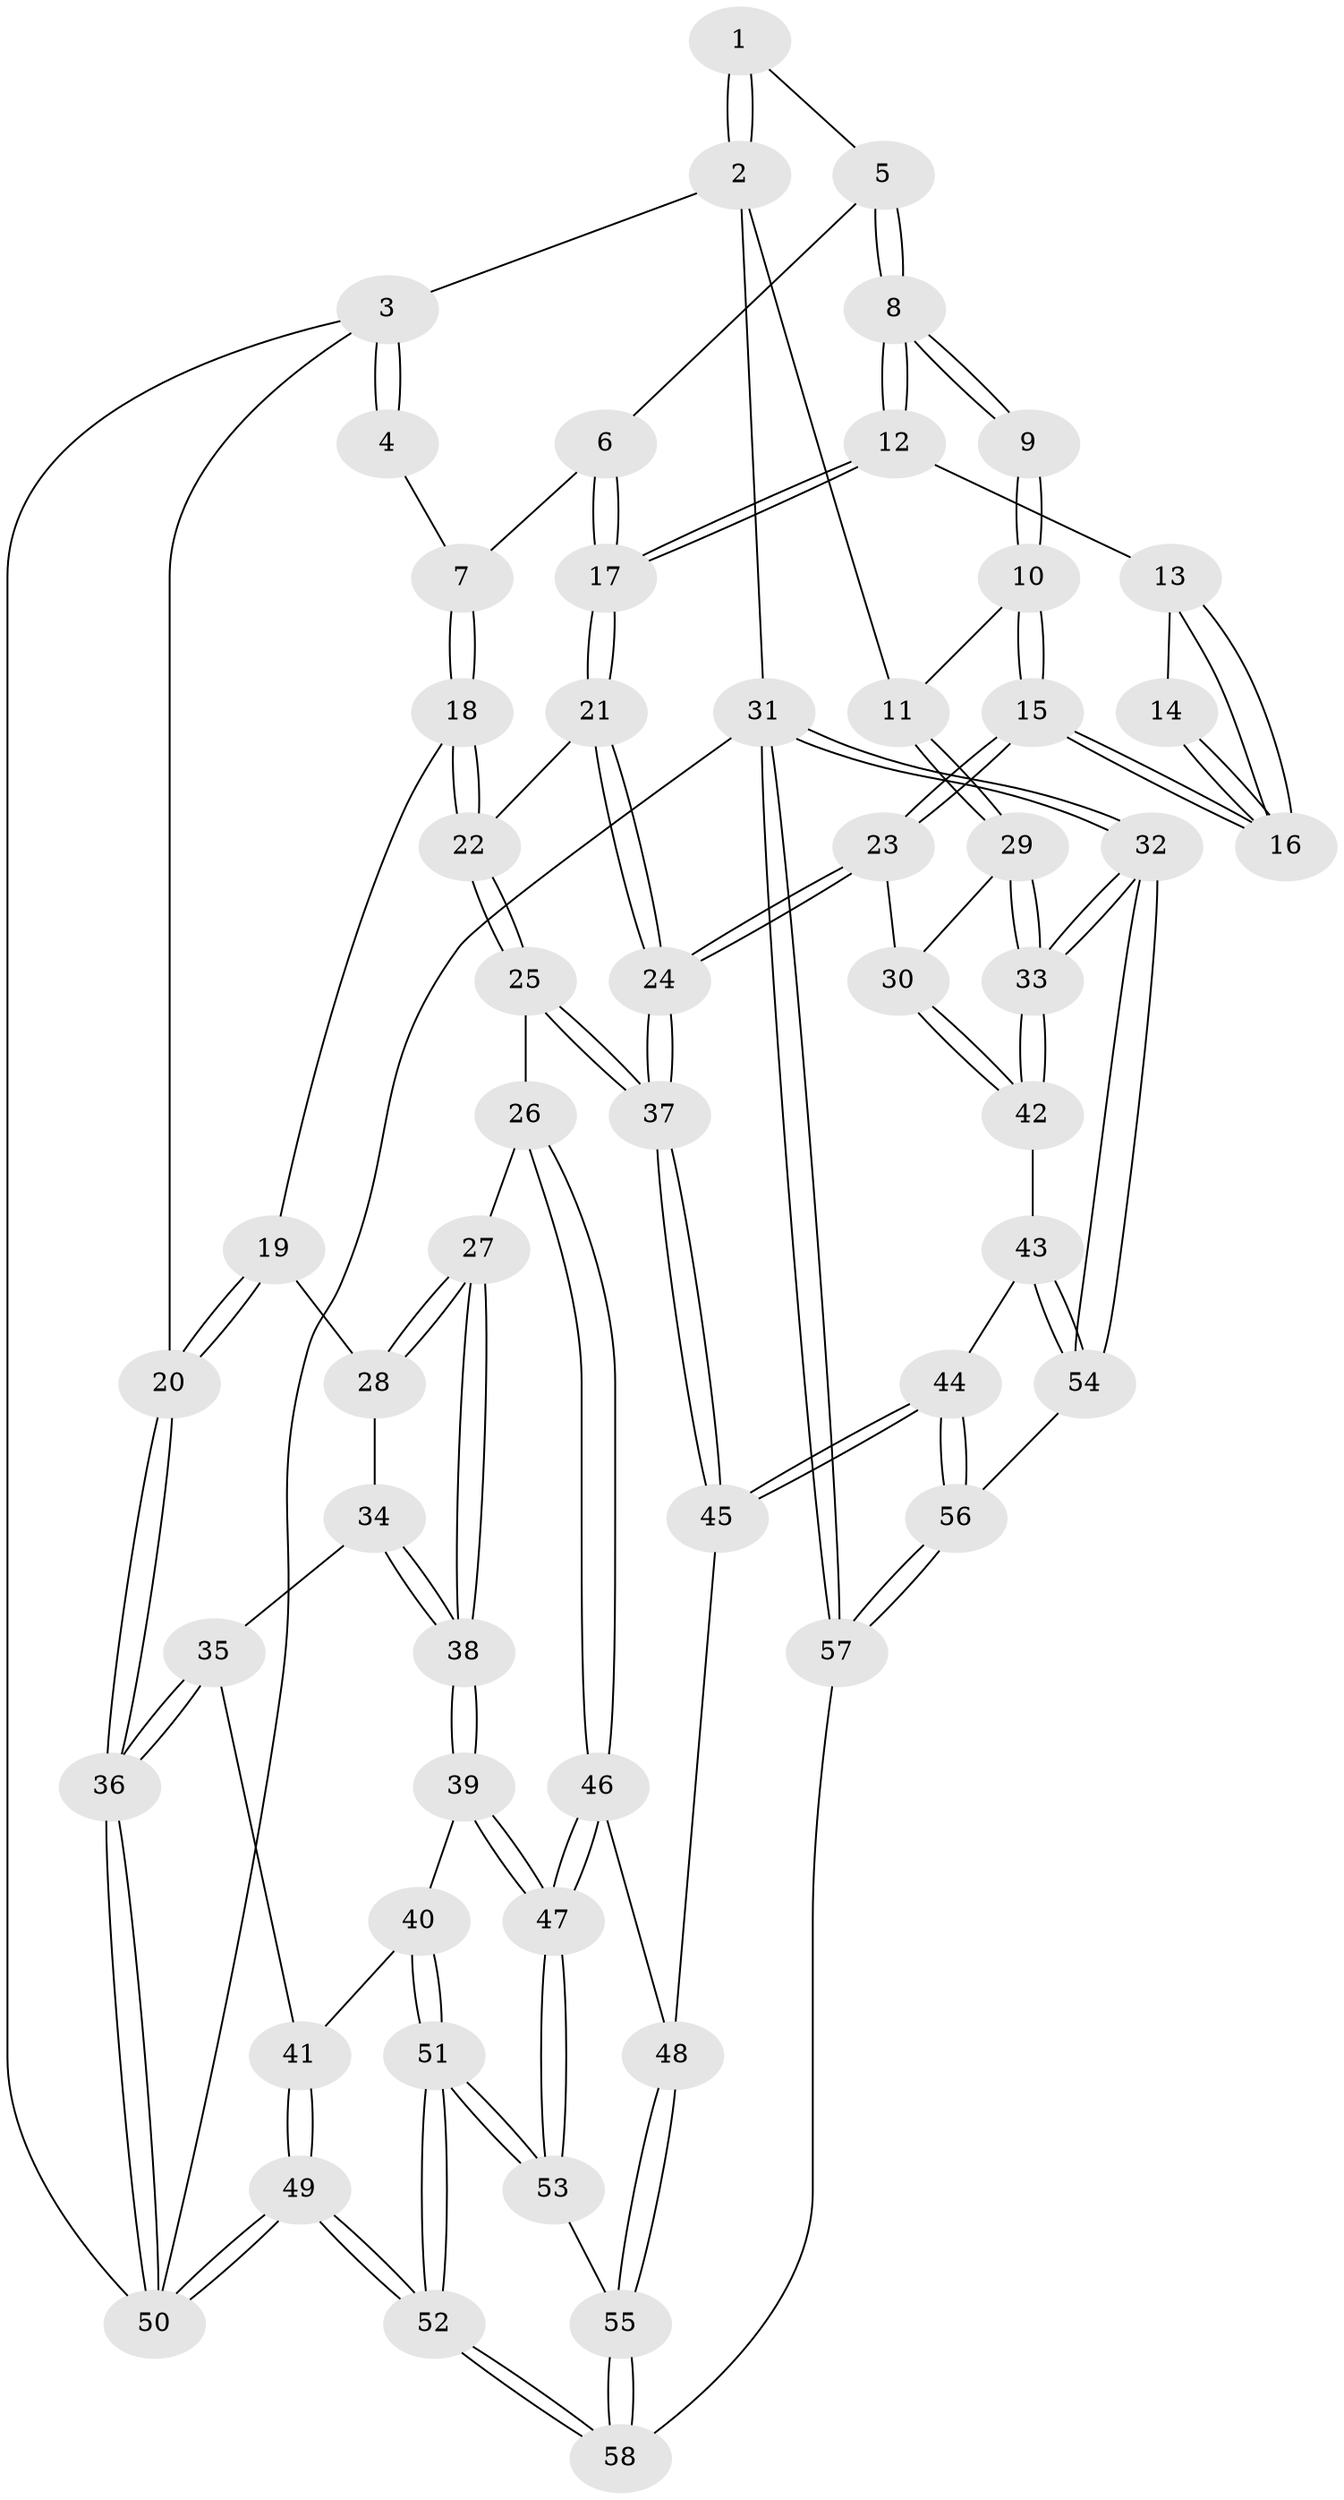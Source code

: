 // coarse degree distribution, {2: 0.1111111111111111, 5: 0.2222222222222222, 4: 0.3333333333333333, 3: 0.3333333333333333}
// Generated by graph-tools (version 1.1) at 2025/38/03/04/25 23:38:22]
// undirected, 58 vertices, 142 edges
graph export_dot {
  node [color=gray90,style=filled];
  1 [pos="+0.47222351769823284+0"];
  2 [pos="+1+0"];
  3 [pos="+0+0"];
  4 [pos="+0.08609608711058353+0"];
  5 [pos="+0.5127721070275748+0.0835444714817868"];
  6 [pos="+0.24393611805883533+0.18514551277589725"];
  7 [pos="+0.19429472209780368+0.19060768462050343"];
  8 [pos="+0.5728641489469227+0.1784763572699039"];
  9 [pos="+1+0"];
  10 [pos="+1+0"];
  11 [pos="+1+0"];
  12 [pos="+0.5728649694743887+0.17849858887792755"];
  13 [pos="+0.6710585553094012+0.2683873276205561"];
  14 [pos="+0.8461479520180445+0.18525567097099488"];
  15 [pos="+0.7670920918105694+0.39113275720623636"];
  16 [pos="+0.7510441517331486+0.36105785882946534"];
  17 [pos="+0.4822647723208944+0.31497425037543203"];
  18 [pos="+0.17249502908912773+0.24078653422003216"];
  19 [pos="+0.04061929122756021+0.3252316625503155"];
  20 [pos="+0+0.30740080724867463"];
  21 [pos="+0.480495585855037+0.31967775161185213"];
  22 [pos="+0.36335042941166795+0.4351204840145022"];
  23 [pos="+0.7881714154207202+0.4833225457043886"];
  24 [pos="+0.6936605418548234+0.5602927734607033"];
  25 [pos="+0.3606544614462224+0.4521469770227346"];
  26 [pos="+0.29648508416339664+0.5430632458824532"];
  27 [pos="+0.27779114473610084+0.5481008673841385"];
  28 [pos="+0.09715852230234065+0.43806718678378515"];
  29 [pos="+1+0.3094148746821827"];
  30 [pos="+0.8130692892102273+0.48629432363298075"];
  31 [pos="+1+1"];
  32 [pos="+1+1"];
  33 [pos="+1+0.746273340894928"];
  34 [pos="+0.04972977892355659+0.5710401243212718"];
  35 [pos="+0.0330888422233475+0.5909390796853039"];
  36 [pos="+0+0.5814261276637265"];
  37 [pos="+0.6573498474697604+0.6167254047715569"];
  38 [pos="+0.2520010593534017+0.5745373550806961"];
  39 [pos="+0.20551805770552517+0.6459737811510385"];
  40 [pos="+0.15244195027691892+0.6693167093321952"];
  41 [pos="+0.0783799238959984+0.6605110581939335"];
  42 [pos="+1+0.7031806669011916"];
  43 [pos="+0.9105421291373469+0.7544222511509316"];
  44 [pos="+0.6992582297809242+0.7708222099763987"];
  45 [pos="+0.6406152605922368+0.6924857119298554"];
  46 [pos="+0.3845825086374658+0.6681046841709842"];
  47 [pos="+0.2656077476561448+0.8130250932496085"];
  48 [pos="+0.527767607585854+0.7325410785770992"];
  49 [pos="+0+1"];
  50 [pos="+0+1"];
  51 [pos="+0.11189430571365713+0.9730516086029383"];
  52 [pos="+0+1"];
  53 [pos="+0.2579307037448933+0.8559815440869726"];
  54 [pos="+0.9007643067627055+0.9099105243056249"];
  55 [pos="+0.44274706910169775+0.8708719860325401"];
  56 [pos="+0.7229099989335137+0.9106854288032422"];
  57 [pos="+0.6418724972747557+1"];
  58 [pos="+0.5354651108507965+1"];
  1 -- 2;
  1 -- 2;
  1 -- 5;
  2 -- 3;
  2 -- 11;
  2 -- 31;
  3 -- 4;
  3 -- 4;
  3 -- 20;
  3 -- 50;
  4 -- 7;
  5 -- 6;
  5 -- 8;
  5 -- 8;
  6 -- 7;
  6 -- 17;
  6 -- 17;
  7 -- 18;
  7 -- 18;
  8 -- 9;
  8 -- 9;
  8 -- 12;
  8 -- 12;
  9 -- 10;
  9 -- 10;
  10 -- 11;
  10 -- 15;
  10 -- 15;
  11 -- 29;
  11 -- 29;
  12 -- 13;
  12 -- 17;
  12 -- 17;
  13 -- 14;
  13 -- 16;
  13 -- 16;
  14 -- 16;
  14 -- 16;
  15 -- 16;
  15 -- 16;
  15 -- 23;
  15 -- 23;
  17 -- 21;
  17 -- 21;
  18 -- 19;
  18 -- 22;
  18 -- 22;
  19 -- 20;
  19 -- 20;
  19 -- 28;
  20 -- 36;
  20 -- 36;
  21 -- 22;
  21 -- 24;
  21 -- 24;
  22 -- 25;
  22 -- 25;
  23 -- 24;
  23 -- 24;
  23 -- 30;
  24 -- 37;
  24 -- 37;
  25 -- 26;
  25 -- 37;
  25 -- 37;
  26 -- 27;
  26 -- 46;
  26 -- 46;
  27 -- 28;
  27 -- 28;
  27 -- 38;
  27 -- 38;
  28 -- 34;
  29 -- 30;
  29 -- 33;
  29 -- 33;
  30 -- 42;
  30 -- 42;
  31 -- 32;
  31 -- 32;
  31 -- 57;
  31 -- 57;
  31 -- 50;
  32 -- 33;
  32 -- 33;
  32 -- 54;
  32 -- 54;
  33 -- 42;
  33 -- 42;
  34 -- 35;
  34 -- 38;
  34 -- 38;
  35 -- 36;
  35 -- 36;
  35 -- 41;
  36 -- 50;
  36 -- 50;
  37 -- 45;
  37 -- 45;
  38 -- 39;
  38 -- 39;
  39 -- 40;
  39 -- 47;
  39 -- 47;
  40 -- 41;
  40 -- 51;
  40 -- 51;
  41 -- 49;
  41 -- 49;
  42 -- 43;
  43 -- 44;
  43 -- 54;
  43 -- 54;
  44 -- 45;
  44 -- 45;
  44 -- 56;
  44 -- 56;
  45 -- 48;
  46 -- 47;
  46 -- 47;
  46 -- 48;
  47 -- 53;
  47 -- 53;
  48 -- 55;
  48 -- 55;
  49 -- 50;
  49 -- 50;
  49 -- 52;
  49 -- 52;
  51 -- 52;
  51 -- 52;
  51 -- 53;
  51 -- 53;
  52 -- 58;
  52 -- 58;
  53 -- 55;
  54 -- 56;
  55 -- 58;
  55 -- 58;
  56 -- 57;
  56 -- 57;
  57 -- 58;
}
